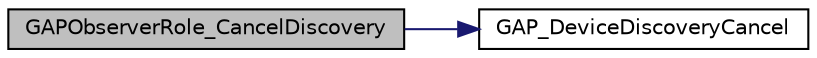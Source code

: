 digraph "GAPObserverRole_CancelDiscovery"
{
  edge [fontname="Helvetica",fontsize="10",labelfontname="Helvetica",labelfontsize="10"];
  node [fontname="Helvetica",fontsize="10",shape=record];
  rankdir="LR";
  Node1 [label="GAPObserverRole_CancelDiscovery",height=0.2,width=0.4,color="black", fillcolor="grey75", style="filled" fontcolor="black"];
  Node1 -> Node2 [color="midnightblue",fontsize="10",style="solid",fontname="Helvetica"];
  Node2 [label="GAP_DeviceDiscoveryCancel",height=0.2,width=0.4,color="black", fillcolor="white", style="filled",URL="$group___g_a_p___a_p_i.html#ga1ec38cafcaf928e48ed2b859711fb0df",tooltip="Cancel an existing device discovery request. "];
}
